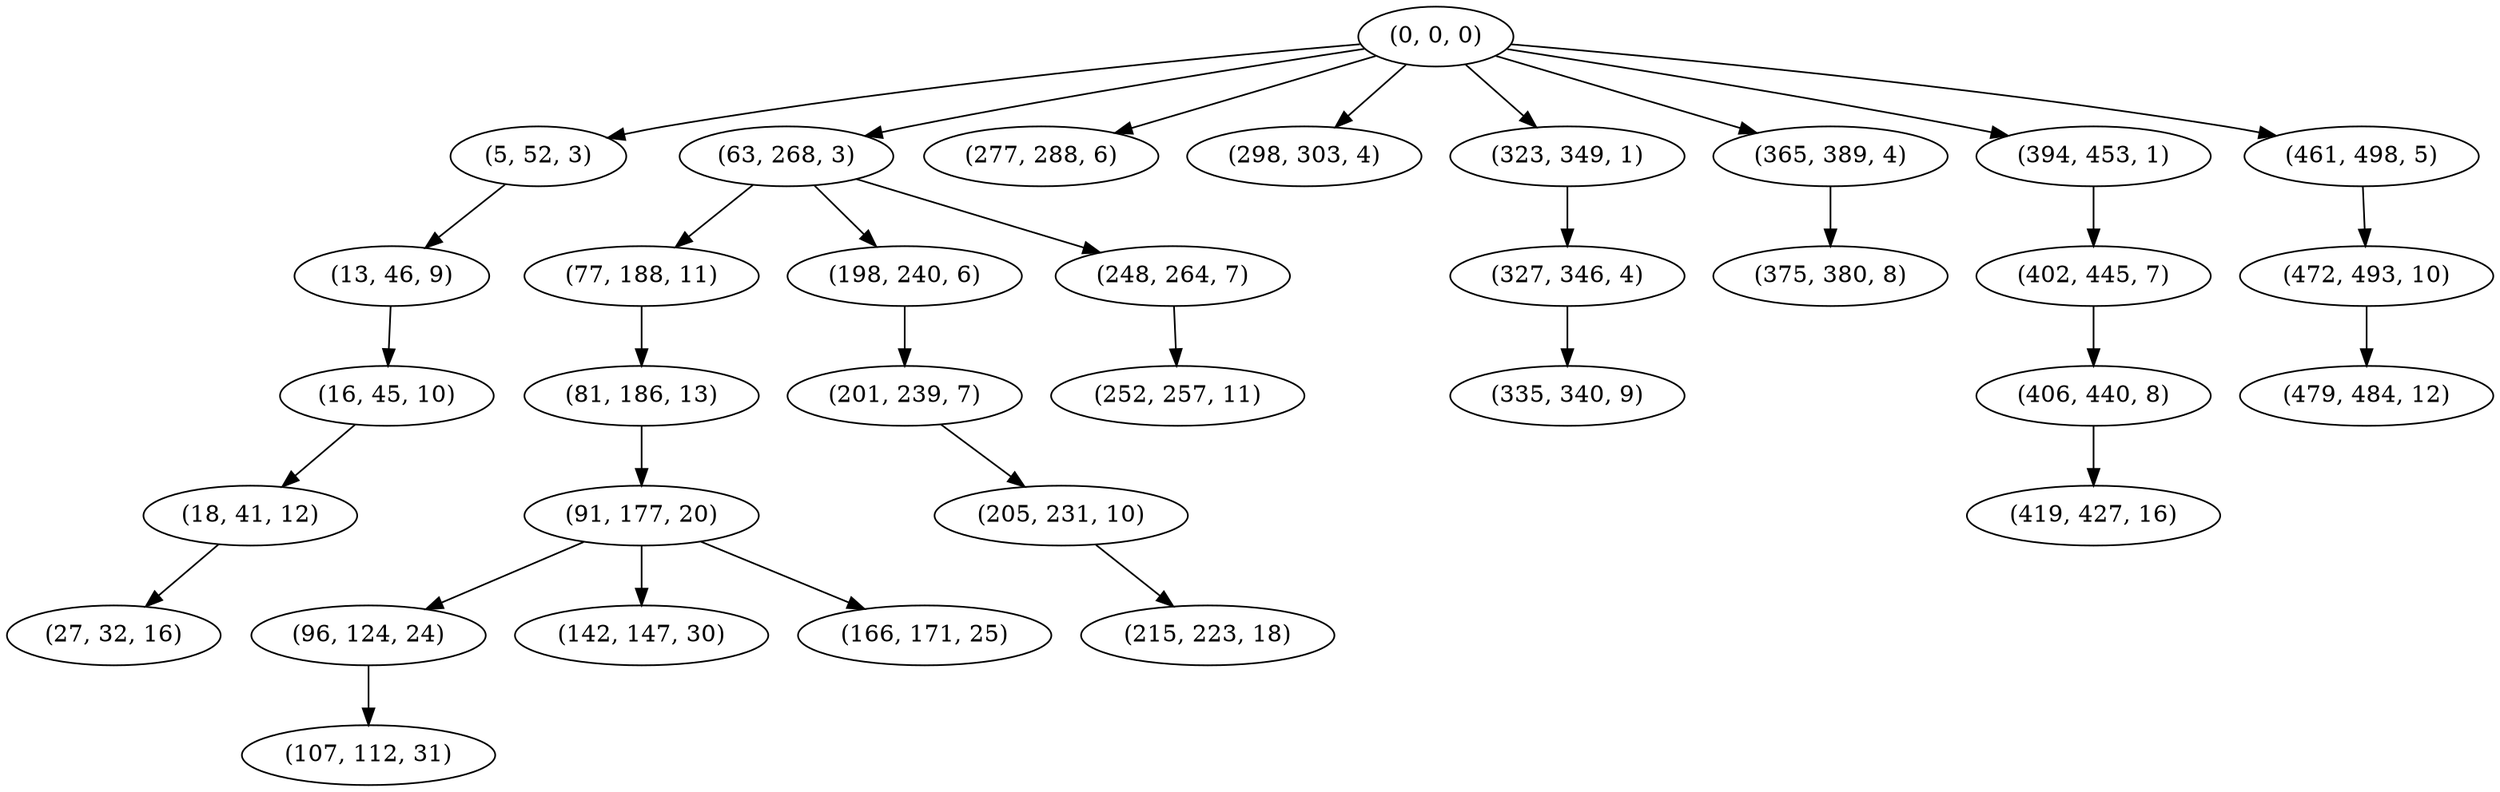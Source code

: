 digraph tree {
    "(0, 0, 0)";
    "(5, 52, 3)";
    "(13, 46, 9)";
    "(16, 45, 10)";
    "(18, 41, 12)";
    "(27, 32, 16)";
    "(63, 268, 3)";
    "(77, 188, 11)";
    "(81, 186, 13)";
    "(91, 177, 20)";
    "(96, 124, 24)";
    "(107, 112, 31)";
    "(142, 147, 30)";
    "(166, 171, 25)";
    "(198, 240, 6)";
    "(201, 239, 7)";
    "(205, 231, 10)";
    "(215, 223, 18)";
    "(248, 264, 7)";
    "(252, 257, 11)";
    "(277, 288, 6)";
    "(298, 303, 4)";
    "(323, 349, 1)";
    "(327, 346, 4)";
    "(335, 340, 9)";
    "(365, 389, 4)";
    "(375, 380, 8)";
    "(394, 453, 1)";
    "(402, 445, 7)";
    "(406, 440, 8)";
    "(419, 427, 16)";
    "(461, 498, 5)";
    "(472, 493, 10)";
    "(479, 484, 12)";
    "(0, 0, 0)" -> "(5, 52, 3)";
    "(0, 0, 0)" -> "(63, 268, 3)";
    "(0, 0, 0)" -> "(277, 288, 6)";
    "(0, 0, 0)" -> "(298, 303, 4)";
    "(0, 0, 0)" -> "(323, 349, 1)";
    "(0, 0, 0)" -> "(365, 389, 4)";
    "(0, 0, 0)" -> "(394, 453, 1)";
    "(0, 0, 0)" -> "(461, 498, 5)";
    "(5, 52, 3)" -> "(13, 46, 9)";
    "(13, 46, 9)" -> "(16, 45, 10)";
    "(16, 45, 10)" -> "(18, 41, 12)";
    "(18, 41, 12)" -> "(27, 32, 16)";
    "(63, 268, 3)" -> "(77, 188, 11)";
    "(63, 268, 3)" -> "(198, 240, 6)";
    "(63, 268, 3)" -> "(248, 264, 7)";
    "(77, 188, 11)" -> "(81, 186, 13)";
    "(81, 186, 13)" -> "(91, 177, 20)";
    "(91, 177, 20)" -> "(96, 124, 24)";
    "(91, 177, 20)" -> "(142, 147, 30)";
    "(91, 177, 20)" -> "(166, 171, 25)";
    "(96, 124, 24)" -> "(107, 112, 31)";
    "(198, 240, 6)" -> "(201, 239, 7)";
    "(201, 239, 7)" -> "(205, 231, 10)";
    "(205, 231, 10)" -> "(215, 223, 18)";
    "(248, 264, 7)" -> "(252, 257, 11)";
    "(323, 349, 1)" -> "(327, 346, 4)";
    "(327, 346, 4)" -> "(335, 340, 9)";
    "(365, 389, 4)" -> "(375, 380, 8)";
    "(394, 453, 1)" -> "(402, 445, 7)";
    "(402, 445, 7)" -> "(406, 440, 8)";
    "(406, 440, 8)" -> "(419, 427, 16)";
    "(461, 498, 5)" -> "(472, 493, 10)";
    "(472, 493, 10)" -> "(479, 484, 12)";
}
